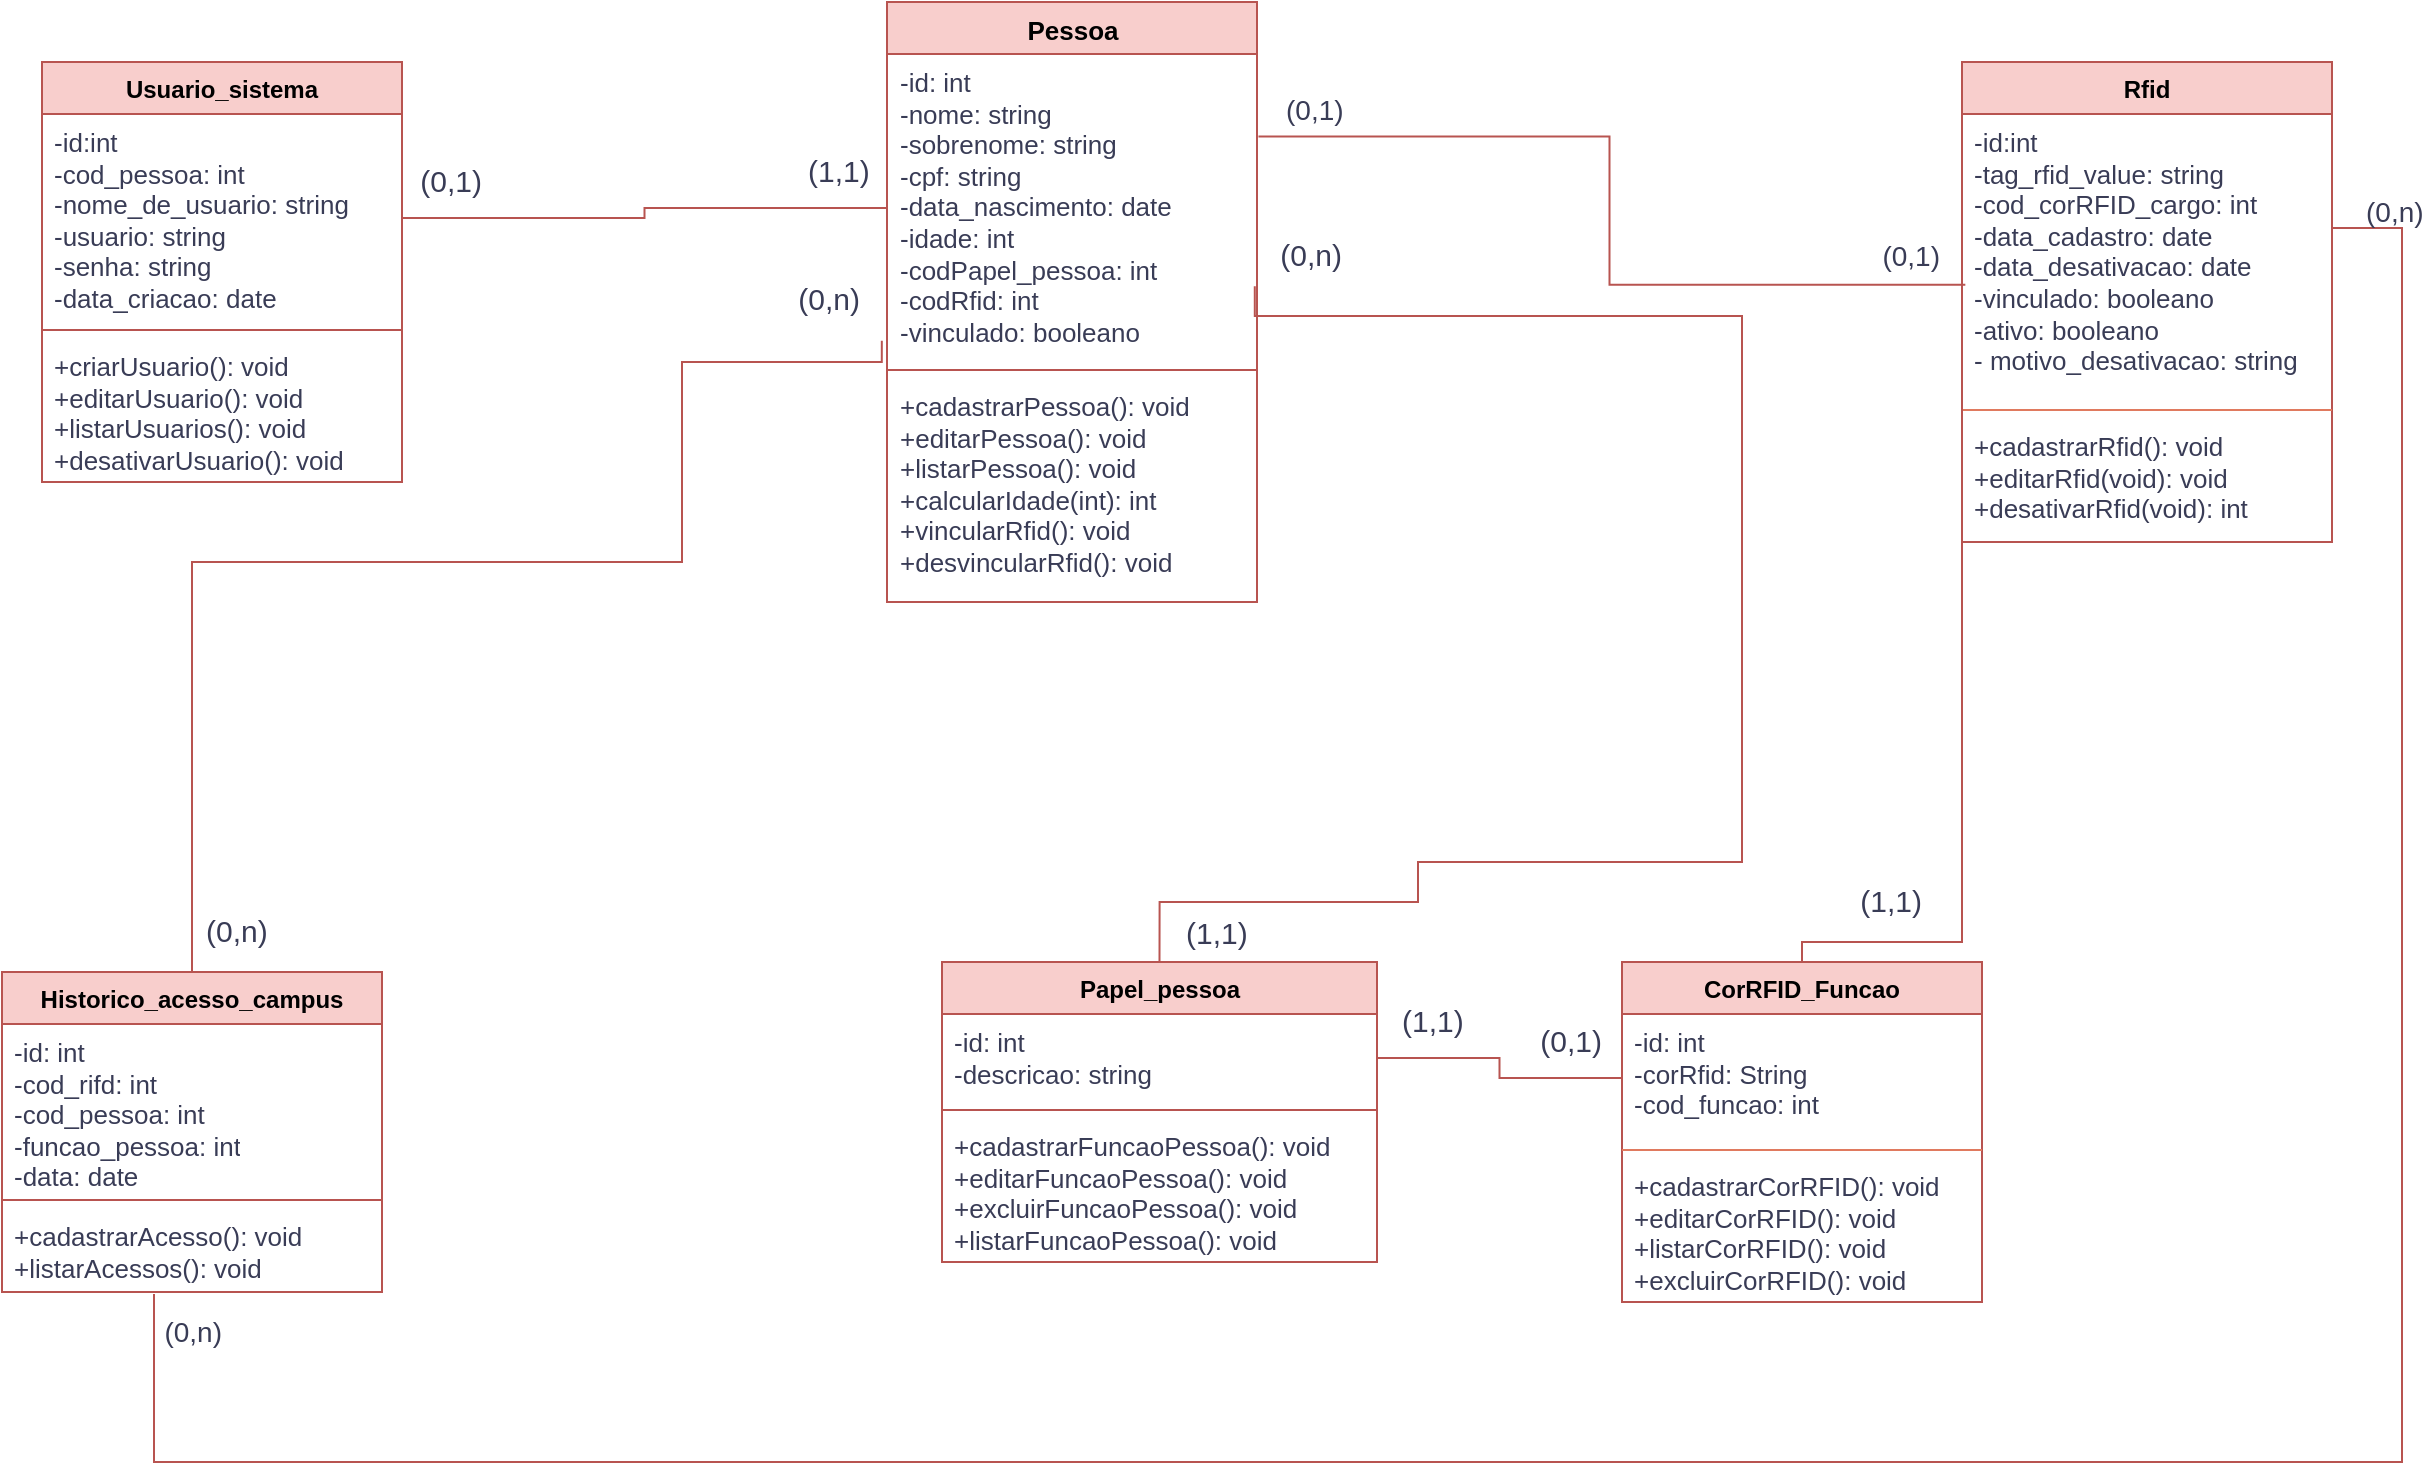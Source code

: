 <mxfile version="24.7.12">
  <diagram id="C5RBs43oDa-KdzZeNtuy" name="Page-1">
    <mxGraphModel grid="1" page="0" gridSize="10" guides="1" tooltips="1" connect="1" arrows="1" fold="1" pageScale="1" pageWidth="827" pageHeight="1169" math="0" shadow="0">
      <root>
        <mxCell id="WIyWlLk6GJQsqaUBKTNV-0" />
        <mxCell id="WIyWlLk6GJQsqaUBKTNV-1" parent="WIyWlLk6GJQsqaUBKTNV-0" />
        <mxCell id="M4-ka_P6qyNskd-XwN5T-8" value="Rfid" style="swimlane;fontStyle=1;align=center;verticalAlign=top;childLayout=stackLayout;horizontal=1;startSize=26;horizontalStack=0;resizeParent=1;resizeParentMax=0;resizeLast=0;collapsible=1;marginBottom=0;whiteSpace=wrap;html=1;strokeColor=#b85450;fillColor=#f8cecc;labelBackgroundColor=none;" vertex="1" parent="WIyWlLk6GJQsqaUBKTNV-1">
          <mxGeometry x="1070" y="60" width="185" height="240" as="geometry" />
        </mxCell>
        <mxCell id="M4-ka_P6qyNskd-XwN5T-9" value="&lt;div style=&quot;font-size: 13px;&quot;&gt;&lt;span style=&quot;text-wrap: nowrap; font-size: 13px;&quot;&gt;-id:int&lt;/span&gt;&lt;/div&gt;&lt;div style=&quot;font-size: 13px;&quot;&gt;&lt;span style=&quot;text-wrap: nowrap; font-size: 13px;&quot;&gt;-tag_rfid_value: string&lt;/span&gt;&lt;/div&gt;&lt;div style=&quot;font-size: 13px;&quot;&gt;&lt;span style=&quot;text-wrap: nowrap; font-size: 13px;&quot;&gt;-cod_corRFID_cargo: int&lt;/span&gt;&lt;/div&gt;&lt;div style=&quot;font-size: 13px;&quot;&gt;&lt;span style=&quot;text-wrap: nowrap; font-size: 13px;&quot;&gt;-data_cadastro: date&lt;/span&gt;&lt;/div&gt;&lt;div style=&quot;font-size: 13px;&quot;&gt;&lt;span style=&quot;text-wrap: nowrap; font-size: 13px;&quot;&gt;-data_desativacao: date&lt;/span&gt;&lt;/div&gt;&lt;div style=&quot;font-size: 13px;&quot;&gt;&lt;span style=&quot;text-wrap: nowrap; font-size: 13px;&quot;&gt;-vinculado: booleano&lt;/span&gt;&lt;/div&gt;&lt;div style=&quot;font-size: 13px;&quot;&gt;&lt;span style=&quot;text-wrap: nowrap; font-size: 13px;&quot;&gt;-ativo: booleano&lt;/span&gt;&lt;/div&gt;&lt;div style=&quot;font-size: 13px;&quot;&gt;&lt;span style=&quot;text-wrap: nowrap; font-size: 13px;&quot;&gt;- motivo_desativacao: string&lt;/span&gt;&lt;/div&gt;" style="text;strokeColor=none;fillColor=none;align=left;verticalAlign=top;spacingLeft=4;spacingRight=4;overflow=hidden;rotatable=0;points=[[0,0.5],[1,0.5]];portConstraint=eastwest;whiteSpace=wrap;html=1;fontColor=#393C56;fontSize=13;labelBackgroundColor=none;" vertex="1" parent="M4-ka_P6qyNskd-XwN5T-8">
          <mxGeometry y="26" width="185" height="144" as="geometry" />
        </mxCell>
        <mxCell id="M4-ka_P6qyNskd-XwN5T-10" value="" style="line;strokeWidth=1;fillColor=none;align=left;verticalAlign=middle;spacingTop=-1;spacingLeft=3;spacingRight=3;rotatable=0;labelPosition=right;points=[];portConstraint=eastwest;strokeColor=#E07A5F;fontColor=#393C56;labelBackgroundColor=none;" vertex="1" parent="M4-ka_P6qyNskd-XwN5T-8">
          <mxGeometry y="170" width="185" height="8" as="geometry" />
        </mxCell>
        <mxCell id="M4-ka_P6qyNskd-XwN5T-11" value="+cadastrarRfid(): void&lt;div style=&quot;font-size: 13px;&quot;&gt;+editarRfid(void): void&lt;/div&gt;&lt;div style=&quot;font-size: 13px;&quot;&gt;+desativarRfid(void): int&lt;/div&gt;" style="text;strokeColor=none;fillColor=none;align=left;verticalAlign=top;spacingLeft=4;spacingRight=4;overflow=hidden;rotatable=0;points=[[0,0.5],[1,0.5]];portConstraint=eastwest;whiteSpace=wrap;html=1;fontColor=#393C56;fontSize=13;labelBackgroundColor=none;" vertex="1" parent="M4-ka_P6qyNskd-XwN5T-8">
          <mxGeometry y="178" width="185" height="62" as="geometry" />
        </mxCell>
        <mxCell id="M4-ka_P6qyNskd-XwN5T-16" value="Pessoa" style="swimlane;fontStyle=1;align=center;verticalAlign=top;childLayout=stackLayout;horizontal=1;startSize=26;horizontalStack=0;resizeParent=1;resizeParentMax=0;resizeLast=0;collapsible=1;marginBottom=0;whiteSpace=wrap;html=1;strokeColor=#b85450;fillColor=#f8cecc;fontSize=13;labelBackgroundColor=none;fillStyle=auto;" vertex="1" parent="WIyWlLk6GJQsqaUBKTNV-1">
          <mxGeometry x="532.5" y="30" width="185" height="300" as="geometry" />
        </mxCell>
        <mxCell id="M4-ka_P6qyNskd-XwN5T-17" value="-id: int&lt;div style=&quot;font-size: 13px;&quot;&gt;-nome: string&lt;br style=&quot;font-size: 13px;&quot;&gt;&lt;/div&gt;&lt;div style=&quot;font-size: 13px;&quot;&gt;-sobrenome: string&lt;br style=&quot;font-size: 13px;&quot;&gt;&lt;/div&gt;&lt;div style=&quot;font-size: 13px;&quot;&gt;-cpf: string&lt;br style=&quot;font-size: 13px;&quot;&gt;&lt;/div&gt;&lt;div style=&quot;font-size: 13px;&quot;&gt;-data_nascimento: date&lt;/div&gt;&lt;div style=&quot;font-size: 13px;&quot;&gt;-idade: int&lt;/div&gt;&lt;div style=&quot;font-size: 13px;&quot;&gt;-codPapel_pessoa: int&lt;br style=&quot;font-size: 13px;&quot;&gt;&lt;/div&gt;&lt;div style=&quot;font-size: 13px;&quot;&gt;-codRfid: int&lt;/div&gt;&lt;div style=&quot;font-size: 13px;&quot;&gt;&lt;span style=&quot;text-wrap: nowrap;&quot;&gt;-vinculado: booleano&lt;/span&gt;&lt;br&gt;&lt;/div&gt;" style="text;strokeColor=none;fillColor=none;align=left;verticalAlign=top;spacingLeft=4;spacingRight=4;overflow=hidden;rotatable=0;points=[[0,0.5],[1,0.5]];portConstraint=eastwest;whiteSpace=wrap;html=1;fontColor=#393C56;fontSize=13;labelBackgroundColor=none;" vertex="1" parent="M4-ka_P6qyNskd-XwN5T-16">
          <mxGeometry y="26" width="185" height="154" as="geometry" />
        </mxCell>
        <mxCell id="M4-ka_P6qyNskd-XwN5T-18" value="" style="line;strokeWidth=1;fillColor=#f8cecc;align=left;verticalAlign=middle;spacingTop=-1;spacingLeft=3;spacingRight=3;rotatable=0;labelPosition=right;points=[];portConstraint=eastwest;strokeColor=#b85450;labelBackgroundColor=none;" vertex="1" parent="M4-ka_P6qyNskd-XwN5T-16">
          <mxGeometry y="180" width="185" height="8" as="geometry" />
        </mxCell>
        <mxCell id="M4-ka_P6qyNskd-XwN5T-19" value="+cadastrarPessoa(): void&lt;div style=&quot;font-size: 13px;&quot;&gt;+editarPessoa(): void&lt;/div&gt;&lt;div style=&quot;font-size: 13px;&quot;&gt;&lt;span style=&quot;background-color: initial; font-size: 13px;&quot;&gt;+listarPessoa(): void&lt;/span&gt;&lt;/div&gt;&lt;div style=&quot;font-size: 13px;&quot;&gt;&lt;span style=&quot;background-color: initial; font-size: 13px;&quot;&gt;+calcularIdade(int): int&lt;br&gt;&lt;/span&gt;&lt;div&gt;+vincularRfid(): void&lt;/div&gt;&lt;div&gt;+desvincularRfid(): void&lt;/div&gt;&lt;/div&gt;" style="text;strokeColor=none;fillColor=none;align=left;verticalAlign=top;spacingLeft=4;spacingRight=4;overflow=hidden;rotatable=0;points=[[0,0.5],[1,0.5]];portConstraint=eastwest;whiteSpace=wrap;html=1;fontColor=#393C56;fontSize=13;labelBackgroundColor=none;" vertex="1" parent="M4-ka_P6qyNskd-XwN5T-16">
          <mxGeometry y="188" width="185" height="112" as="geometry" />
        </mxCell>
        <mxCell id="M4-ka_P6qyNskd-XwN5T-28" value="Papel_pessoa" style="swimlane;fontStyle=1;align=center;verticalAlign=top;childLayout=stackLayout;horizontal=1;startSize=26;horizontalStack=0;resizeParent=1;resizeParentMax=0;resizeLast=0;collapsible=1;marginBottom=0;whiteSpace=wrap;html=1;strokeColor=#b85450;fillColor=#f8cecc;labelBackgroundColor=none;" vertex="1" parent="WIyWlLk6GJQsqaUBKTNV-1">
          <mxGeometry x="560" y="510" width="217.5" height="150" as="geometry" />
        </mxCell>
        <mxCell id="M4-ka_P6qyNskd-XwN5T-29" value="-id: int&lt;div style=&quot;font-size: 13px;&quot;&gt;-descricao: string&lt;br style=&quot;font-size: 13px;&quot;&gt;&lt;/div&gt;" style="text;strokeColor=none;fillColor=none;align=left;verticalAlign=top;spacingLeft=4;spacingRight=4;overflow=hidden;rotatable=0;points=[[0,0.5],[1,0.5]];portConstraint=eastwest;whiteSpace=wrap;html=1;fontColor=#393C56;fontSize=13;labelBackgroundColor=none;" vertex="1" parent="M4-ka_P6qyNskd-XwN5T-28">
          <mxGeometry y="26" width="217.5" height="44" as="geometry" />
        </mxCell>
        <mxCell id="M4-ka_P6qyNskd-XwN5T-30" value="" style="line;strokeWidth=1;fillColor=#f8cecc;align=left;verticalAlign=middle;spacingTop=-1;spacingLeft=3;spacingRight=3;rotatable=0;labelPosition=right;points=[];portConstraint=eastwest;strokeColor=#b85450;labelBackgroundColor=none;" vertex="1" parent="M4-ka_P6qyNskd-XwN5T-28">
          <mxGeometry y="70" width="217.5" height="8" as="geometry" />
        </mxCell>
        <mxCell id="M4-ka_P6qyNskd-XwN5T-31" value="+cadastrarFuncaoPessoa(): void&lt;div style=&quot;font-size: 13px;&quot;&gt;+editarFuncaoPessoa(): void&lt;/div&gt;&lt;div style=&quot;font-size: 13px;&quot;&gt;+excluirFuncaoPessoa(): void&lt;/div&gt;&lt;div style=&quot;font-size: 13px;&quot;&gt;+listar&lt;span style=&quot;background-color: initial;&quot;&gt;FuncaoPessoa(): void&lt;/span&gt;&lt;/div&gt;" style="text;strokeColor=none;fillColor=none;align=left;verticalAlign=top;spacingLeft=4;spacingRight=4;overflow=hidden;rotatable=0;points=[[0,0.5],[1,0.5]];portConstraint=eastwest;whiteSpace=wrap;html=1;fontColor=#393C56;fontSize=13;labelBackgroundColor=none;" vertex="1" parent="M4-ka_P6qyNskd-XwN5T-28">
          <mxGeometry y="78" width="217.5" height="72" as="geometry" />
        </mxCell>
        <mxCell id="M4-ka_P6qyNskd-XwN5T-40" value="Historico_acesso_campus" style="swimlane;fontStyle=1;align=center;verticalAlign=top;childLayout=stackLayout;horizontal=1;startSize=26;horizontalStack=0;resizeParent=1;resizeParentMax=0;resizeLast=0;collapsible=1;marginBottom=0;whiteSpace=wrap;html=1;strokeColor=#b85450;fillColor=#f8cecc;labelBackgroundColor=none;" vertex="1" parent="WIyWlLk6GJQsqaUBKTNV-1">
          <mxGeometry x="90" y="515" width="190" height="160" as="geometry" />
        </mxCell>
        <mxCell id="M4-ka_P6qyNskd-XwN5T-41" value="-id: int&lt;div&gt;-cod_rifd: int&lt;br&gt;&lt;div style=&quot;font-size: 13px;&quot;&gt;-cod_pessoa: int&lt;/div&gt;&lt;div style=&quot;font-size: 13px;&quot;&gt;-funcao_pessoa: int&lt;br&gt;&lt;div style=&quot;font-size: 13px;&quot;&gt;-data: date&lt;br style=&quot;font-size: 13px;&quot;&gt;&lt;/div&gt;&lt;/div&gt;&lt;/div&gt;" style="text;strokeColor=none;fillColor=none;align=left;verticalAlign=top;spacingLeft=4;spacingRight=4;overflow=hidden;rotatable=0;points=[[0,0.5],[1,0.5]];portConstraint=eastwest;whiteSpace=wrap;html=1;fontColor=#393C56;fontSize=13;labelBackgroundColor=none;" vertex="1" parent="M4-ka_P6qyNskd-XwN5T-40">
          <mxGeometry y="26" width="190" height="84" as="geometry" />
        </mxCell>
        <mxCell id="M4-ka_P6qyNskd-XwN5T-42" value="" style="line;strokeWidth=1;fillColor=#f8cecc;align=left;verticalAlign=middle;spacingTop=-1;spacingLeft=3;spacingRight=3;rotatable=0;labelPosition=right;points=[];portConstraint=eastwest;strokeColor=#b85450;labelBackgroundColor=none;" vertex="1" parent="M4-ka_P6qyNskd-XwN5T-40">
          <mxGeometry y="110" width="190" height="8" as="geometry" />
        </mxCell>
        <mxCell id="M4-ka_P6qyNskd-XwN5T-43" value="+cadastrarAcesso(): void&lt;div style=&quot;font-size: 13px;&quot;&gt;+listarAcessos(): void&lt;/div&gt;" style="text;strokeColor=none;fillColor=none;align=left;verticalAlign=top;spacingLeft=4;spacingRight=4;overflow=hidden;rotatable=0;points=[[0,0.5],[1,0.5]];portConstraint=eastwest;whiteSpace=wrap;html=1;fontColor=#393C56;fontSize=13;labelBackgroundColor=none;" vertex="1" parent="M4-ka_P6qyNskd-XwN5T-40">
          <mxGeometry y="118" width="190" height="42" as="geometry" />
        </mxCell>
        <mxCell id="M4-ka_P6qyNskd-XwN5T-58" value="Usuario_sistema" style="swimlane;fontStyle=1;align=center;verticalAlign=top;childLayout=stackLayout;horizontal=1;startSize=26;horizontalStack=0;resizeParent=1;resizeParentMax=0;resizeLast=0;collapsible=1;marginBottom=0;whiteSpace=wrap;html=1;strokeColor=#b85450;fillColor=#f8cecc;labelBackgroundColor=none;" vertex="1" parent="WIyWlLk6GJQsqaUBKTNV-1">
          <mxGeometry x="110" y="60" width="180" height="210" as="geometry" />
        </mxCell>
        <mxCell id="M4-ka_P6qyNskd-XwN5T-59" value="&lt;span style=&quot;text-wrap: nowrap; font-size: 13px;&quot;&gt;-id:int&lt;/span&gt;&lt;div&gt;&lt;span style=&quot;text-wrap: nowrap;&quot;&gt;-cod_pessoa: int&lt;br&gt;&lt;/span&gt;&lt;div style=&quot;font-size: 13px;&quot;&gt;&lt;div&gt;-nome_de_usuario: string&lt;/div&gt;&lt;div&gt;-usuario: string&lt;/div&gt;&lt;div&gt;-senha: string&lt;br&gt;-data_criacao: date&lt;/div&gt;&lt;/div&gt;&lt;/div&gt;" style="text;strokeColor=none;fillColor=none;align=left;verticalAlign=top;spacingLeft=4;spacingRight=4;overflow=hidden;rotatable=0;points=[[0,0.5],[1,0.5]];portConstraint=eastwest;whiteSpace=wrap;html=1;fontColor=#393C56;fontSize=13;labelBackgroundColor=none;" vertex="1" parent="M4-ka_P6qyNskd-XwN5T-58">
          <mxGeometry y="26" width="180" height="104" as="geometry" />
        </mxCell>
        <mxCell id="M4-ka_P6qyNskd-XwN5T-60" value="" style="line;strokeWidth=1;fillColor=#f8cecc;align=left;verticalAlign=middle;spacingTop=-1;spacingLeft=3;spacingRight=3;rotatable=0;labelPosition=right;points=[];portConstraint=eastwest;strokeColor=#b85450;labelBackgroundColor=none;" vertex="1" parent="M4-ka_P6qyNskd-XwN5T-58">
          <mxGeometry y="130" width="180" height="8" as="geometry" />
        </mxCell>
        <mxCell id="M4-ka_P6qyNskd-XwN5T-61" value="&lt;div&gt;+criarUsuario(): void&lt;/div&gt;&lt;div&gt;+editarUsuario():&amp;nbsp;&lt;span style=&quot;background-color: initial;&quot;&gt;void&lt;/span&gt;&lt;/div&gt;&lt;div&gt;+listarUsuarios()&lt;span style=&quot;background-color: initial;&quot;&gt;:&amp;nbsp;&lt;/span&gt;&lt;span style=&quot;background-color: initial;&quot;&gt;void&lt;/span&gt;&lt;/div&gt;&lt;div&gt;+desativarUsuario()&lt;span style=&quot;background-color: initial;&quot;&gt;:&amp;nbsp;&lt;/span&gt;&lt;span style=&quot;background-color: initial;&quot;&gt;void&lt;/span&gt;&lt;/div&gt;" style="text;strokeColor=none;fillColor=none;align=left;verticalAlign=top;spacingLeft=4;spacingRight=4;overflow=hidden;rotatable=0;points=[[0,0.5],[1,0.5]];portConstraint=eastwest;whiteSpace=wrap;html=1;fontColor=#393C56;fontSize=13;labelBackgroundColor=none;" vertex="1" parent="M4-ka_P6qyNskd-XwN5T-58">
          <mxGeometry y="138" width="180" height="72" as="geometry" />
        </mxCell>
        <mxCell id="M4-ka_P6qyNskd-XwN5T-118" value="" style="endArrow=none;html=1;edgeStyle=orthogonalEdgeStyle;rounded=0;strokeColor=#b85450;fontColor=default;fillColor=#f8cecc;exitX=0;exitY=0.5;exitDx=0;exitDy=0;entryX=1;entryY=0.5;entryDx=0;entryDy=0;labelBackgroundColor=none;" edge="1" parent="WIyWlLk6GJQsqaUBKTNV-1" source="M4-ka_P6qyNskd-XwN5T-17" target="M4-ka_P6qyNskd-XwN5T-59">
          <mxGeometry relative="1" as="geometry">
            <mxPoint x="520" y="360" as="sourcePoint" />
            <mxPoint x="680" y="360" as="targetPoint" />
          </mxGeometry>
        </mxCell>
        <mxCell id="M4-ka_P6qyNskd-XwN5T-119" value="(1,1)" style="edgeLabel;resizable=0;html=1;align=left;verticalAlign=bottom;strokeColor=#E07A5F;fontColor=#393C56;fillColor=#F2CC8F;fontSize=15;labelBackgroundColor=none;" connectable="0" vertex="1" parent="M4-ka_P6qyNskd-XwN5T-118">
          <mxGeometry x="-1" relative="1" as="geometry">
            <mxPoint x="-42" y="-8" as="offset" />
          </mxGeometry>
        </mxCell>
        <mxCell id="M4-ka_P6qyNskd-XwN5T-120" value="(0,1)" style="edgeLabel;resizable=0;html=1;align=right;verticalAlign=bottom;strokeColor=#E07A5F;fontColor=#393C56;fillColor=#F2CC8F;fontSize=15;labelBackgroundColor=none;" connectable="0" vertex="1" parent="M4-ka_P6qyNskd-XwN5T-118">
          <mxGeometry x="1" relative="1" as="geometry">
            <mxPoint x="40" y="-8" as="offset" />
          </mxGeometry>
        </mxCell>
        <mxCell id="M4-ka_P6qyNskd-XwN5T-125" value="" style="endArrow=none;html=1;edgeStyle=orthogonalEdgeStyle;rounded=0;strokeColor=#b85450;fontColor=default;fillColor=#f8cecc;exitX=0.5;exitY=0;exitDx=0;exitDy=0;fontSize=15;entryX=0.994;entryY=0.754;entryDx=0;entryDy=0;entryPerimeter=0;labelBackgroundColor=none;" edge="1" parent="WIyWlLk6GJQsqaUBKTNV-1" source="M4-ka_P6qyNskd-XwN5T-28" target="M4-ka_P6qyNskd-XwN5T-17">
          <mxGeometry relative="1" as="geometry">
            <mxPoint x="980" y="430" as="sourcePoint" />
            <mxPoint x="740" y="200" as="targetPoint" />
            <Array as="points">
              <mxPoint x="798" y="480" />
              <mxPoint x="798" y="460" />
              <mxPoint x="960" y="460" />
              <mxPoint x="960" y="187" />
              <mxPoint x="716" y="187" />
            </Array>
          </mxGeometry>
        </mxCell>
        <mxCell id="M4-ka_P6qyNskd-XwN5T-126" value="(1,1)" style="edgeLabel;resizable=0;html=1;align=left;verticalAlign=bottom;strokeColor=#E07A5F;fontColor=#393C56;fillColor=#F2CC8F;fontSize=15;labelBackgroundColor=none;" connectable="0" vertex="1" parent="M4-ka_P6qyNskd-XwN5T-125">
          <mxGeometry x="-1" relative="1" as="geometry">
            <mxPoint x="11" y="-4" as="offset" />
          </mxGeometry>
        </mxCell>
        <mxCell id="M4-ka_P6qyNskd-XwN5T-127" value="(0,n)" style="edgeLabel;resizable=0;html=1;align=right;verticalAlign=bottom;strokeColor=#E07A5F;fontColor=#393C56;fillColor=#F2CC8F;fontSize=15;labelBackgroundColor=none;" connectable="0" vertex="1" parent="M4-ka_P6qyNskd-XwN5T-125">
          <mxGeometry x="1" relative="1" as="geometry">
            <mxPoint x="44" y="-5" as="offset" />
          </mxGeometry>
        </mxCell>
        <mxCell id="M4-ka_P6qyNskd-XwN5T-134" value="" style="endArrow=none;html=1;edgeStyle=orthogonalEdgeStyle;rounded=0;strokeColor=#b85450;fontColor=default;fillColor=#f8cecc;exitX=0.5;exitY=0;exitDx=0;exitDy=0;entryX=-0.014;entryY=0.931;entryDx=0;entryDy=0;entryPerimeter=0;labelBackgroundColor=none;" edge="1" parent="WIyWlLk6GJQsqaUBKTNV-1" source="M4-ka_P6qyNskd-XwN5T-40" target="M4-ka_P6qyNskd-XwN5T-17">
          <mxGeometry relative="1" as="geometry">
            <mxPoint x="510" y="630" as="sourcePoint" />
            <mxPoint x="670" y="630" as="targetPoint" />
            <Array as="points">
              <mxPoint x="185" y="310" />
              <mxPoint x="430" y="310" />
              <mxPoint x="430" y="210" />
            </Array>
          </mxGeometry>
        </mxCell>
        <mxCell id="M4-ka_P6qyNskd-XwN5T-135" value="(0,n)" style="edgeLabel;resizable=0;html=1;align=left;verticalAlign=bottom;strokeColor=#E07A5F;fontColor=#393C56;fillColor=#F2CC8F;fontSize=15;labelBackgroundColor=none;" connectable="0" vertex="1" parent="M4-ka_P6qyNskd-XwN5T-134">
          <mxGeometry x="-1" relative="1" as="geometry">
            <mxPoint x="5" y="-10" as="offset" />
          </mxGeometry>
        </mxCell>
        <mxCell id="M4-ka_P6qyNskd-XwN5T-136" value="(0,n)" style="edgeLabel;resizable=0;html=1;align=right;verticalAlign=bottom;strokeColor=#E07A5F;fontColor=#393C56;fillColor=#F2CC8F;fontSize=15;labelBackgroundColor=none;" connectable="0" vertex="1" parent="M4-ka_P6qyNskd-XwN5T-134">
          <mxGeometry x="1" relative="1" as="geometry">
            <mxPoint x="-10" y="-10" as="offset" />
          </mxGeometry>
        </mxCell>
        <mxCell id="M4-ka_P6qyNskd-XwN5T-141" value="CorRFID_Funcao" style="swimlane;fontStyle=1;align=center;verticalAlign=top;childLayout=stackLayout;horizontal=1;startSize=26;horizontalStack=0;resizeParent=1;resizeParentMax=0;resizeLast=0;collapsible=1;marginBottom=0;whiteSpace=wrap;html=1;strokeColor=#b85450;fillColor=#f8cecc;labelBackgroundColor=none;" vertex="1" parent="WIyWlLk6GJQsqaUBKTNV-1">
          <mxGeometry x="900" y="510" width="180" height="170" as="geometry" />
        </mxCell>
        <mxCell id="M4-ka_P6qyNskd-XwN5T-142" value="-id: int&lt;div style=&quot;font-size: 13px;&quot;&gt;-corRfid: String&lt;br style=&quot;font-size: 13px;&quot;&gt;&lt;/div&gt;&lt;div style=&quot;font-size: 13px;&quot;&gt;-cod_funcao: int&lt;/div&gt;" style="text;strokeColor=none;fillColor=none;align=left;verticalAlign=top;spacingLeft=4;spacingRight=4;overflow=hidden;rotatable=0;points=[[0,0.5],[1,0.5]];portConstraint=eastwest;whiteSpace=wrap;html=1;fontColor=#393C56;fontSize=13;labelBackgroundColor=none;" vertex="1" parent="M4-ka_P6qyNskd-XwN5T-141">
          <mxGeometry y="26" width="180" height="64" as="geometry" />
        </mxCell>
        <mxCell id="M4-ka_P6qyNskd-XwN5T-143" value="" style="line;strokeWidth=1;fillColor=none;align=left;verticalAlign=middle;spacingTop=-1;spacingLeft=3;spacingRight=3;rotatable=0;labelPosition=right;points=[];portConstraint=eastwest;strokeColor=#E07A5F;fontColor=#393C56;labelBackgroundColor=none;" vertex="1" parent="M4-ka_P6qyNskd-XwN5T-141">
          <mxGeometry y="90" width="180" height="8" as="geometry" />
        </mxCell>
        <mxCell id="M4-ka_P6qyNskd-XwN5T-144" value="+cadastrarCorRFID(): void&lt;div style=&quot;font-size: 13px;&quot;&gt;+editarCorRFID(): void&lt;/div&gt;&lt;div style=&quot;font-size: 13px;&quot;&gt;+listarCorRFID(): void&lt;br&gt;&lt;/div&gt;&lt;div style=&quot;font-size: 13px;&quot;&gt;+excluirCorRFID(): void&lt;/div&gt;" style="text;strokeColor=none;fillColor=none;align=left;verticalAlign=top;spacingLeft=4;spacingRight=4;overflow=hidden;rotatable=0;points=[[0,0.5],[1,0.5]];portConstraint=eastwest;whiteSpace=wrap;html=1;fontColor=#393C56;fontSize=13;labelBackgroundColor=none;" vertex="1" parent="M4-ka_P6qyNskd-XwN5T-141">
          <mxGeometry y="98" width="180" height="72" as="geometry" />
        </mxCell>
        <mxCell id="M4-ka_P6qyNskd-XwN5T-145" value="" style="endArrow=none;html=1;edgeStyle=orthogonalEdgeStyle;rounded=0;strokeColor=#b85450;fontColor=default;fillColor=#f8cecc;exitX=1;exitY=0.5;exitDx=0;exitDy=0;entryX=0;entryY=0.5;entryDx=0;entryDy=0;labelBackgroundColor=none;" edge="1" parent="WIyWlLk6GJQsqaUBKTNV-1" source="M4-ka_P6qyNskd-XwN5T-29" target="M4-ka_P6qyNskd-XwN5T-142">
          <mxGeometry relative="1" as="geometry">
            <mxPoint x="670" y="670" as="sourcePoint" />
            <mxPoint x="830" y="670" as="targetPoint" />
          </mxGeometry>
        </mxCell>
        <mxCell id="M4-ka_P6qyNskd-XwN5T-146" value="(1,1)" style="edgeLabel;resizable=0;html=1;align=left;verticalAlign=bottom;strokeColor=#E07A5F;fontColor=#393C56;fillColor=#F2CC8F;fontSize=15;labelBackgroundColor=none;" connectable="0" vertex="1" parent="M4-ka_P6qyNskd-XwN5T-145">
          <mxGeometry x="-1" relative="1" as="geometry">
            <mxPoint x="10" y="-8" as="offset" />
          </mxGeometry>
        </mxCell>
        <mxCell id="M4-ka_P6qyNskd-XwN5T-147" value="(0,1)" style="edgeLabel;resizable=0;html=1;align=right;verticalAlign=bottom;strokeColor=#E07A5F;fontColor=#393C56;fillColor=#F2CC8F;fontSize=15;labelBackgroundColor=none;" connectable="0" vertex="1" parent="M4-ka_P6qyNskd-XwN5T-145">
          <mxGeometry x="1" relative="1" as="geometry">
            <mxPoint x="-10" y="-8" as="offset" />
          </mxGeometry>
        </mxCell>
        <mxCell id="M4-ka_P6qyNskd-XwN5T-148" value="" style="endArrow=none;html=1;edgeStyle=orthogonalEdgeStyle;rounded=0;strokeColor=#b85450;fontColor=default;fillColor=#f8cecc;entryX=0.5;entryY=0;entryDx=0;entryDy=0;exitX=0;exitY=0.5;exitDx=0;exitDy=0;labelBackgroundColor=none;" edge="1" parent="WIyWlLk6GJQsqaUBKTNV-1" source="M4-ka_P6qyNskd-XwN5T-9" target="M4-ka_P6qyNskd-XwN5T-141">
          <mxGeometry relative="1" as="geometry">
            <mxPoint x="660" y="910" as="sourcePoint" />
            <mxPoint x="820" y="910" as="targetPoint" />
            <Array as="points">
              <mxPoint x="1060" y="500" />
              <mxPoint x="1050" y="500" />
            </Array>
          </mxGeometry>
        </mxCell>
        <mxCell id="M4-ka_P6qyNskd-XwN5T-150" value="(1,1)" style="edgeLabel;resizable=0;html=1;align=right;verticalAlign=bottom;strokeColor=#E07A5F;fontColor=#393C56;fillColor=#F2CC8F;fontSize=15;labelBackgroundColor=none;" connectable="0" vertex="1" parent="M4-ka_P6qyNskd-XwN5T-148">
          <mxGeometry x="1" relative="1" as="geometry">
            <mxPoint x="60" y="-20" as="offset" />
          </mxGeometry>
        </mxCell>
        <mxCell id="xuZ6Ef-4p1wvEKeNe8pg-0" value="" style="endArrow=none;html=1;edgeStyle=orthogonalEdgeStyle;rounded=0;exitX=1.004;exitY=0.268;exitDx=0;exitDy=0;exitPerimeter=0;entryX=0.009;entryY=0.593;entryDx=0;entryDy=0;entryPerimeter=0;labelBackgroundColor=none;strokeColor=#b85450;fontColor=default;fillColor=#f8cecc;" edge="1" parent="WIyWlLk6GJQsqaUBKTNV-1" source="M4-ka_P6qyNskd-XwN5T-17" target="M4-ka_P6qyNskd-XwN5T-9">
          <mxGeometry relative="1" as="geometry">
            <mxPoint x="830" y="280" as="sourcePoint" />
            <mxPoint x="990" y="280" as="targetPoint" />
          </mxGeometry>
        </mxCell>
        <mxCell id="xuZ6Ef-4p1wvEKeNe8pg-1" value="(0,1)" style="edgeLabel;resizable=0;html=1;align=left;verticalAlign=bottom;fontSize=14;labelBackgroundColor=none;fontColor=#393C56;" connectable="0" vertex="1" parent="xuZ6Ef-4p1wvEKeNe8pg-0">
          <mxGeometry x="-1" relative="1" as="geometry">
            <mxPoint x="12" y="-3" as="offset" />
          </mxGeometry>
        </mxCell>
        <mxCell id="xuZ6Ef-4p1wvEKeNe8pg-2" value="(0,1)" style="edgeLabel;resizable=0;html=1;align=right;verticalAlign=bottom;fontSize=14;labelBackgroundColor=none;fontColor=#393C56;" connectable="0" vertex="1" parent="xuZ6Ef-4p1wvEKeNe8pg-0">
          <mxGeometry x="1" relative="1" as="geometry">
            <mxPoint x="-12" y="-4" as="offset" />
          </mxGeometry>
        </mxCell>
        <mxCell id="xuZ6Ef-4p1wvEKeNe8pg-3" value="" style="endArrow=none;html=1;edgeStyle=orthogonalEdgeStyle;rounded=0;exitX=1;exitY=0.5;exitDx=0;exitDy=0;entryX=0.4;entryY=1.024;entryDx=0;entryDy=0;entryPerimeter=0;labelBackgroundColor=none;strokeColor=#b85450;fontColor=default;fillColor=#f8cecc;" edge="1" parent="WIyWlLk6GJQsqaUBKTNV-1" source="M4-ka_P6qyNskd-XwN5T-9" target="M4-ka_P6qyNskd-XwN5T-43">
          <mxGeometry relative="1" as="geometry">
            <mxPoint x="700" y="420" as="sourcePoint" />
            <mxPoint x="1410" y="770" as="targetPoint" />
            <Array as="points">
              <mxPoint x="1290" y="143" />
              <mxPoint x="1290" y="760" />
              <mxPoint x="166" y="760" />
            </Array>
          </mxGeometry>
        </mxCell>
        <mxCell id="xuZ6Ef-4p1wvEKeNe8pg-4" value="(0,n)" style="edgeLabel;resizable=0;html=1;align=left;verticalAlign=bottom;fontSize=14;labelBackgroundColor=none;fontColor=#393C56;" connectable="0" vertex="1" parent="xuZ6Ef-4p1wvEKeNe8pg-3">
          <mxGeometry x="-1" relative="1" as="geometry">
            <mxPoint x="15" y="-13" as="offset" />
          </mxGeometry>
        </mxCell>
        <mxCell id="xuZ6Ef-4p1wvEKeNe8pg-5" value="(0,n)" style="edgeLabel;resizable=0;html=1;align=right;verticalAlign=bottom;fontSize=14;labelBackgroundColor=none;fontColor=#393C56;" connectable="0" vertex="1" parent="xuZ6Ef-4p1wvEKeNe8pg-3">
          <mxGeometry x="1" relative="1" as="geometry">
            <mxPoint x="34" y="29" as="offset" />
          </mxGeometry>
        </mxCell>
      </root>
    </mxGraphModel>
  </diagram>
</mxfile>
